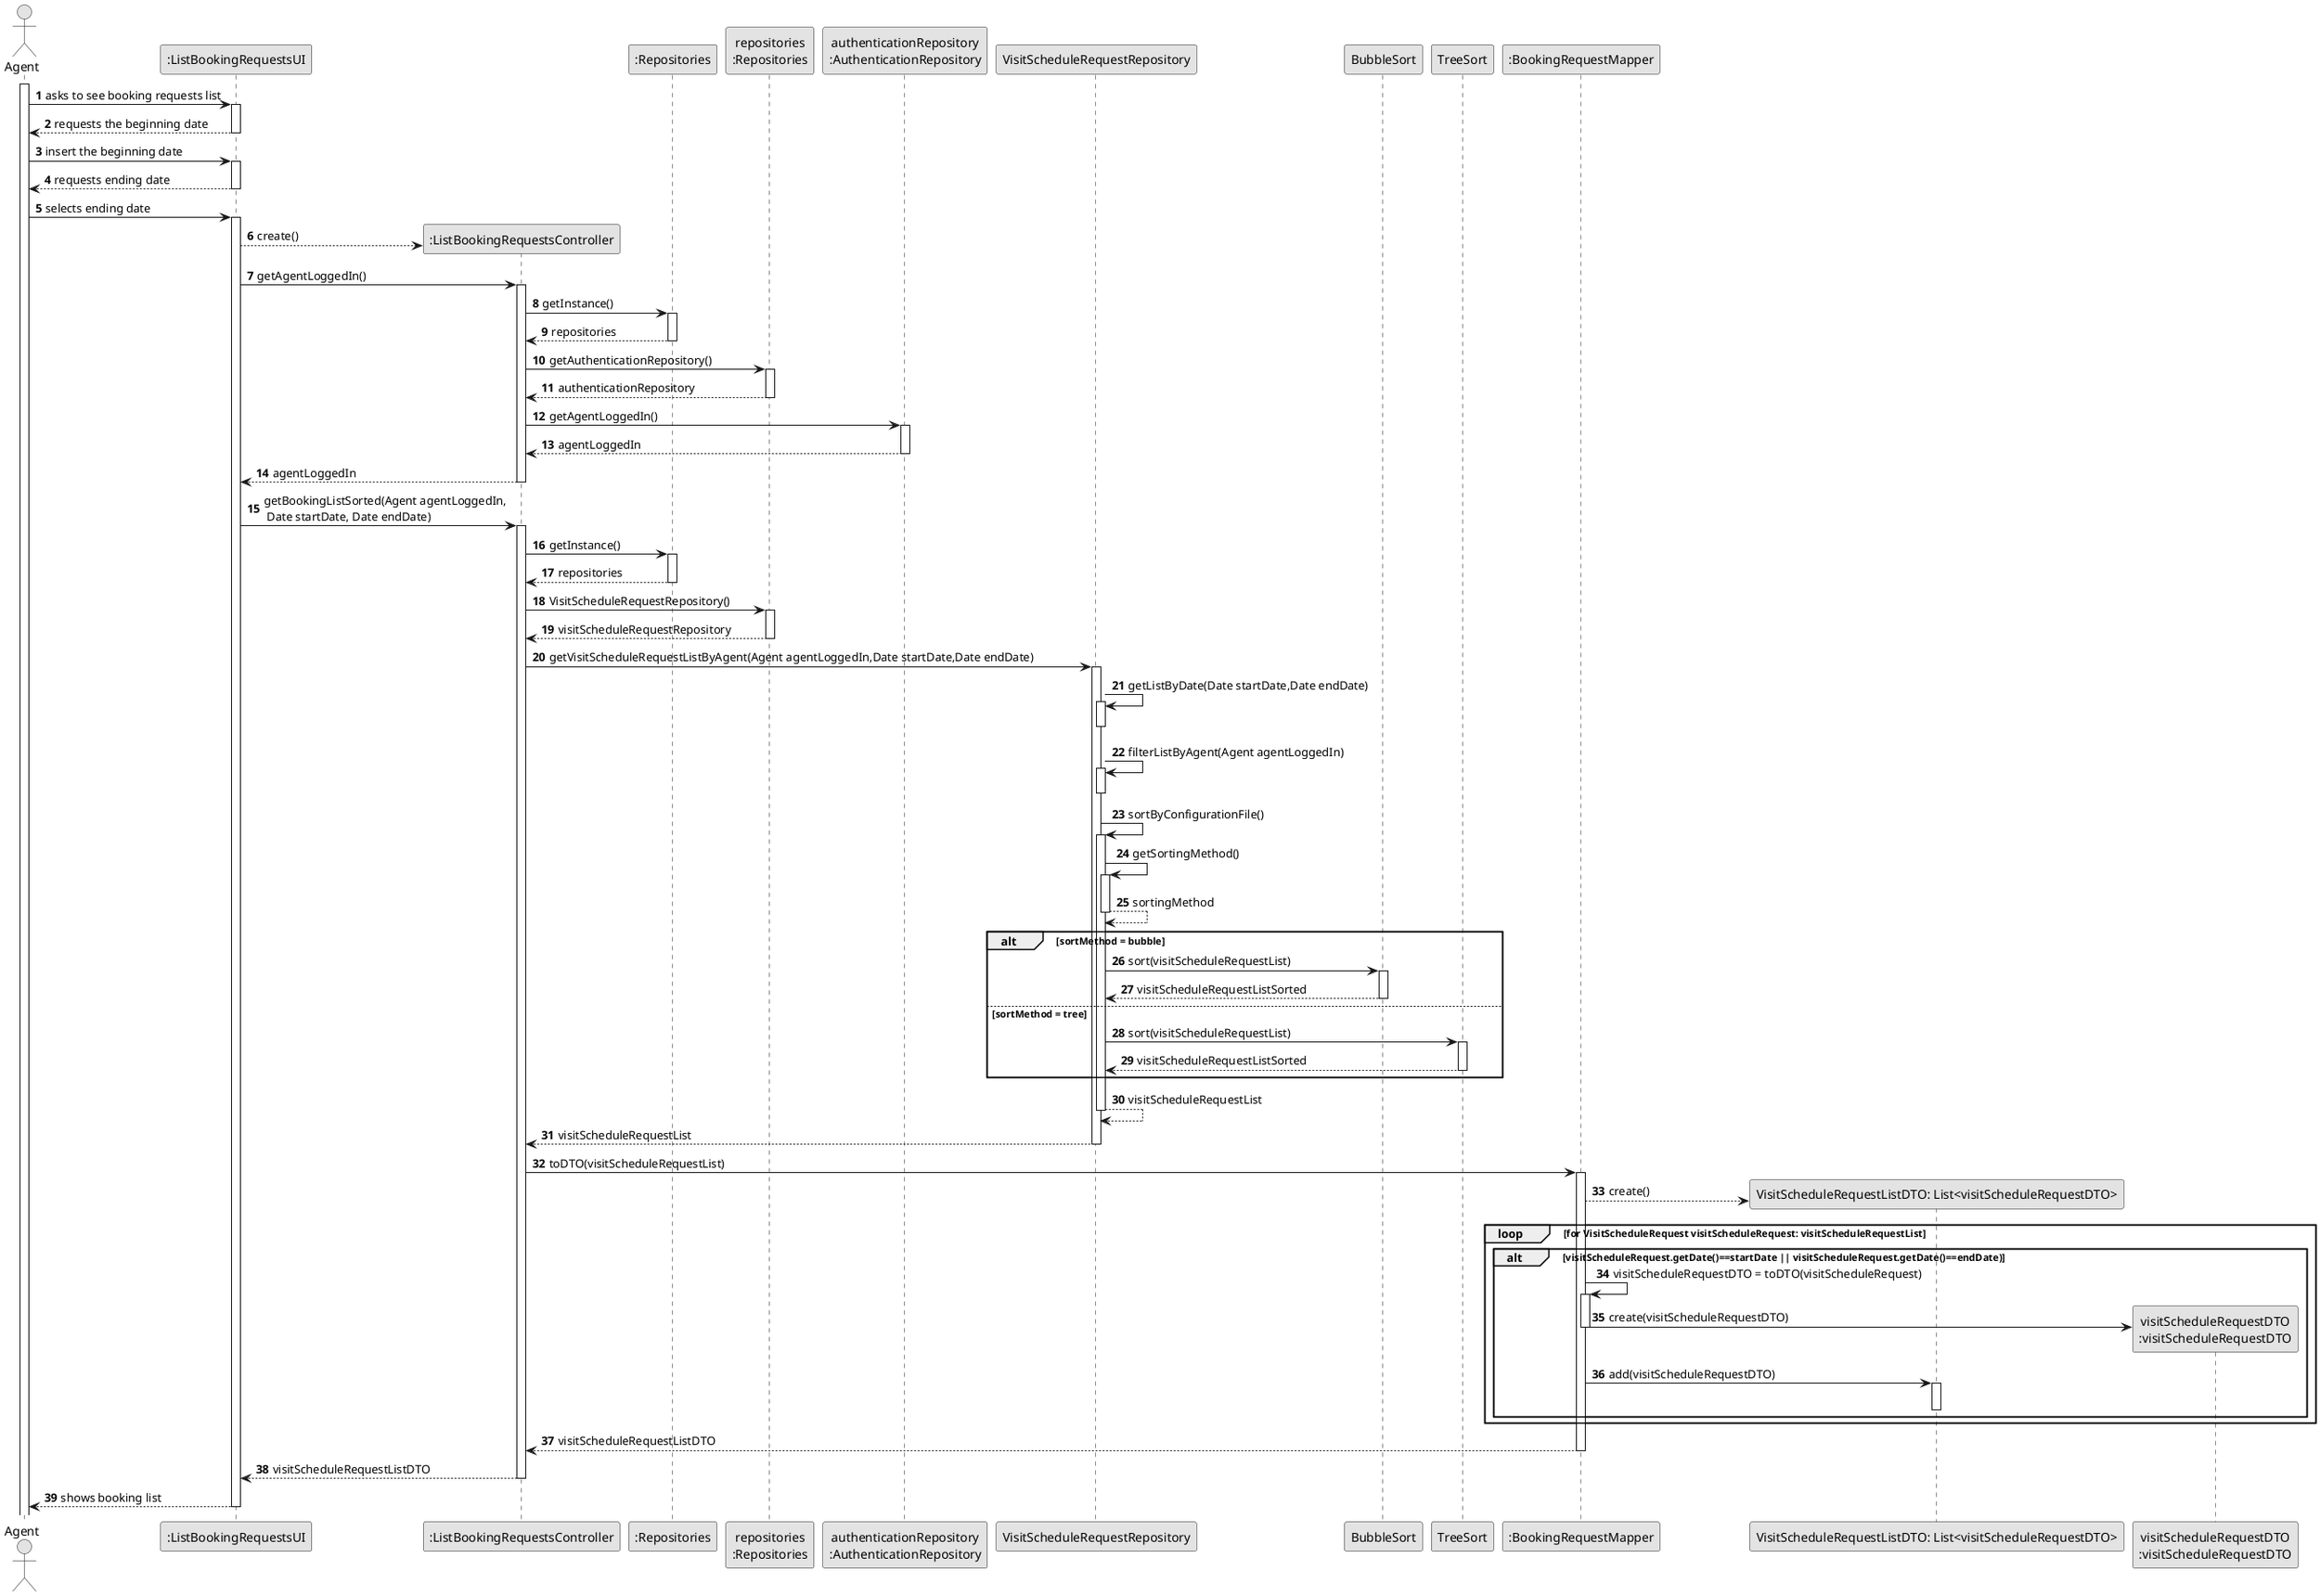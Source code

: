 @startuml
skinparam monochrome true
skinparam packageStyle rectangle
skinparam shadowing false

autonumber

'hide footbox
actor "Agent" as Agent
participant ":ListBookingRequestsUI" as UI
participant ":ListBookingRequestsController" as CTRL
participant ":Repositories" as repositories
participant "repositories\n:Repositories" as PLAT
participant "authenticationRepository\n:AuthenticationRepository" as authenticationRepository
participant "VisitScheduleRequestRepository" as visitsRepository
participant "BubbleSort" as BubbleSort
participant "TreeSort" as TreeSort
participant  ":BookingRequestMapper" as Mapper
participant "VisitScheduleRequestListDTO: List<visitScheduleRequestDTO>" as ALDTO
participant "visitScheduleRequestDTO\n:visitScheduleRequestDTO" as DTO


activate Agent

    Agent -> UI : asks to see booking requests list
    activate UI








        UI --> Agent : requests the beginning date
    deactivate UI

    Agent -> UI : insert the beginning date
    activate UI




        UI --> Agent : requests ending date
    deactivate UI


    Agent -> UI : selects ending date
    activate UI



UI --> CTRL** : create()

            UI -> CTRL : getAgentLoggedIn()
            activate CTRL

            CTRL -> repositories : getInstance()
            activate repositories

            repositories --> CTRL : repositories
            deactivate repositories

            CTRL -> PLAT : getAuthenticationRepository()
            activate PLAT

            PLAT --> CTRL : authenticationRepository
            deactivate PLAT

            CTRL -> authenticationRepository : getAgentLoggedIn()
            activate authenticationRepository

            authenticationRepository --> CTRL : agentLoggedIn
            deactivate authenticationRepository

            CTRL --> UI : agentLoggedIn
            deactivate CTRL

        UI->CTRL : getBookingListSorted(Agent agentLoggedIn,\n Date startDate, Date endDate)
        activate CTRL
                CTRL->repositories: getInstance()
            activate repositories
                repositories-->CTRL: repositories
            deactivate repositories
                CTRL->PLAT: VisitScheduleRequestRepository()
            activate PLAT
                PLAT-->CTRL: visitScheduleRequestRepository
            deactivate PLAT
                CTRL -> visitsRepository: getVisitScheduleRequestListByAgent(Agent agentLoggedIn,Date startDate,Date endDate)
        activate visitsRepository
            visitsRepository -> visitsRepository : getListByDate(Date startDate,Date endDate)
            activate visitsRepository
            deactivate
            visitsRepository -> visitsRepository : filterListByAgent(Agent agentLoggedIn)
            activate visitsRepository
                        deactivate
            visitsRepository -> visitsRepository : sortByConfigurationFile()
            activate visitsRepository
            visitsRepository -> visitsRepository : getSortingMethod()
            activate visitsRepository
            visitsRepository --> visitsRepository : sortingMethod
            deactivate
            alt sortMethod = bubble
            visitsRepository -> BubbleSort : sort(visitScheduleRequestList)
            activate BubbleSort
            BubbleSort --> visitsRepository : visitScheduleRequestListSorted
            deactivate

            else sortMethod = tree
            visitsRepository -> TreeSort : sort(visitScheduleRequestList)
                        activate TreeSort
                        TreeSort --> visitsRepository : visitScheduleRequestListSorted
                        deactivate
                        end
                                                visitsRepository --> visitsRepository: visitScheduleRequestList



                        deactivate

            visitsRepository-->CTRL: visitScheduleRequestList
            deactivate visitsRepository

        CTRL->Mapper: toDTO(visitScheduleRequestList)
        activate Mapper
        Mapper-->ALDTO** : create()
            loop for VisitScheduleRequest visitScheduleRequest: visitScheduleRequestList
                alt visitScheduleRequest.getDate()==startDate || visitScheduleRequest.getDate()==endDate)
                    Mapper->Mapper : visitScheduleRequestDTO = toDTO(visitScheduleRequest)
                    activate Mapper
                    Mapper->DTO** : create(visitScheduleRequestDTO)
                    deactivate Mapper
                    Mapper->ALDTO: add(visitScheduleRequestDTO)
                    activate ALDTO
                    deactivate
                end
            end
            Mapper --> CTRL : visitScheduleRequestListDTO
            deactivate Mapper


            deactivate PLAT

                CTRL --> UI : visitScheduleRequestListDTO
            deactivate CTRL





        UI --> Agent : shows booking list
    deactivate UI



@enduml
